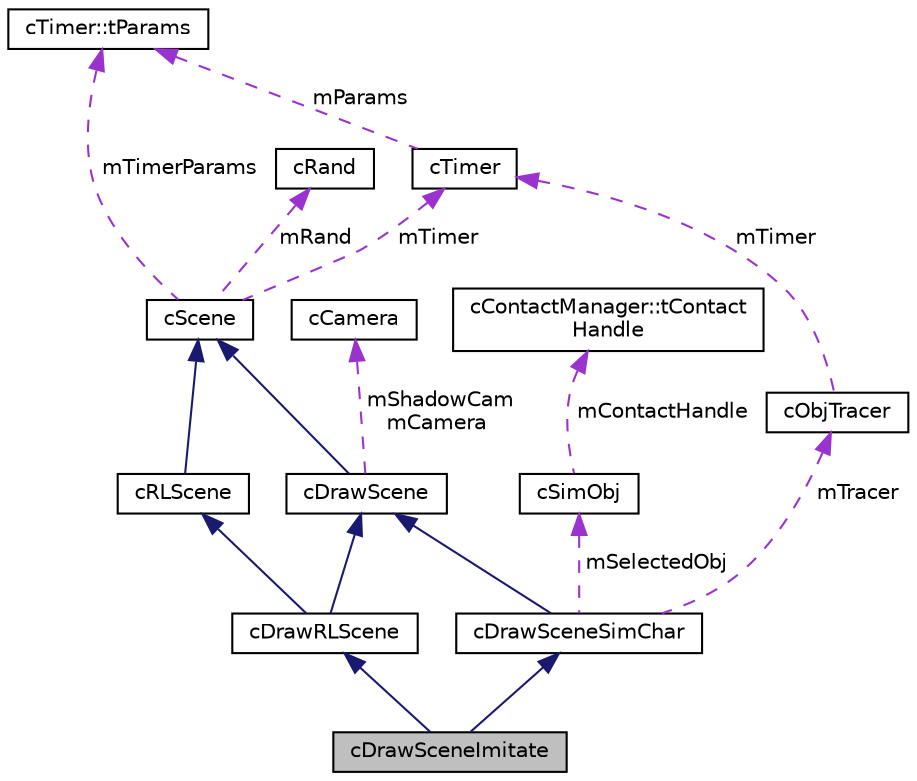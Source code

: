 digraph "cDrawSceneImitate"
{
 // LATEX_PDF_SIZE
  edge [fontname="Helvetica",fontsize="10",labelfontname="Helvetica",labelfontsize="10"];
  node [fontname="Helvetica",fontsize="10",shape=record];
  Node1 [label="cDrawSceneImitate",height=0.2,width=0.4,color="black", fillcolor="grey75", style="filled", fontcolor="black",tooltip=" "];
  Node2 -> Node1 [dir="back",color="midnightblue",fontsize="10",style="solid",fontname="Helvetica"];
  Node2 [label="cDrawRLScene",height=0.2,width=0.4,color="black", fillcolor="white", style="filled",URL="$classc_draw_r_l_scene.html",tooltip=" "];
  Node3 -> Node2 [dir="back",color="midnightblue",fontsize="10",style="solid",fontname="Helvetica"];
  Node3 [label="cRLScene",height=0.2,width=0.4,color="black", fillcolor="white", style="filled",URL="$classc_r_l_scene.html",tooltip=" "];
  Node4 -> Node3 [dir="back",color="midnightblue",fontsize="10",style="solid",fontname="Helvetica"];
  Node4 [label="cScene",height=0.2,width=0.4,color="black", fillcolor="white", style="filled",URL="$classc_scene.html",tooltip=" "];
  Node5 -> Node4 [dir="back",color="darkorchid3",fontsize="10",style="dashed",label=" mTimer" ,fontname="Helvetica"];
  Node5 [label="cTimer",height=0.2,width=0.4,color="black", fillcolor="white", style="filled",URL="$classc_timer.html",tooltip=" "];
  Node6 -> Node5 [dir="back",color="darkorchid3",fontsize="10",style="dashed",label=" mParams" ,fontname="Helvetica"];
  Node6 [label="cTimer::tParams",height=0.2,width=0.4,color="black", fillcolor="white", style="filled",URL="$structc_timer_1_1t_params.html",tooltip=" "];
  Node7 -> Node4 [dir="back",color="darkorchid3",fontsize="10",style="dashed",label=" mRand" ,fontname="Helvetica"];
  Node7 [label="cRand",height=0.2,width=0.4,color="black", fillcolor="white", style="filled",URL="$classc_rand.html",tooltip=" "];
  Node6 -> Node4 [dir="back",color="darkorchid3",fontsize="10",style="dashed",label=" mTimerParams" ,fontname="Helvetica"];
  Node8 -> Node2 [dir="back",color="midnightblue",fontsize="10",style="solid",fontname="Helvetica"];
  Node8 [label="cDrawScene",height=0.2,width=0.4,color="black", fillcolor="white", style="filled",URL="$classc_draw_scene.html",tooltip=" "];
  Node4 -> Node8 [dir="back",color="midnightblue",fontsize="10",style="solid",fontname="Helvetica"];
  Node9 -> Node8 [dir="back",color="darkorchid3",fontsize="10",style="dashed",label=" mShadowCam\nmCamera" ,fontname="Helvetica"];
  Node9 [label="cCamera",height=0.2,width=0.4,color="black", fillcolor="white", style="filled",URL="$classc_camera.html",tooltip=" "];
  Node10 -> Node1 [dir="back",color="midnightblue",fontsize="10",style="solid",fontname="Helvetica"];
  Node10 [label="cDrawSceneSimChar",height=0.2,width=0.4,color="black", fillcolor="white", style="filled",URL="$classc_draw_scene_sim_char.html",tooltip=" "];
  Node8 -> Node10 [dir="back",color="midnightblue",fontsize="10",style="solid",fontname="Helvetica"];
  Node11 -> Node10 [dir="back",color="darkorchid3",fontsize="10",style="dashed",label=" mTracer" ,fontname="Helvetica"];
  Node11 [label="cObjTracer",height=0.2,width=0.4,color="black", fillcolor="white", style="filled",URL="$classc_obj_tracer.html",tooltip=" "];
  Node5 -> Node11 [dir="back",color="darkorchid3",fontsize="10",style="dashed",label=" mTimer" ,fontname="Helvetica"];
  Node12 -> Node10 [dir="back",color="darkorchid3",fontsize="10",style="dashed",label=" mSelectedObj" ,fontname="Helvetica"];
  Node12 [label="cSimObj",height=0.2,width=0.4,color="black", fillcolor="white", style="filled",URL="$classc_sim_obj.html",tooltip=" "];
  Node13 -> Node12 [dir="back",color="darkorchid3",fontsize="10",style="dashed",label=" mContactHandle" ,fontname="Helvetica"];
  Node13 [label="cContactManager::tContact\lHandle",height=0.2,width=0.4,color="black", fillcolor="white", style="filled",URL="$structc_contact_manager_1_1t_contact_handle.html",tooltip=" "];
}
